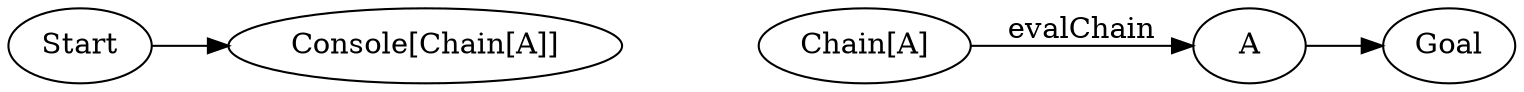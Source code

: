 digraph {
    rankdir=LR

    Start[class="extremity"]
    Goal[class="extremity"]

    Console[label="Console[Chain[A]]" class="start,disabled"]
    Chain[label="Chain[A]"]
    A[class="goal"]

    Console -> Chain[label="eval"  style="invis"]
    Chain -> A[label="evalChain"]

    Start -> Console[class="start,disabled"]
    A -> Goal[class="goal"]
}
